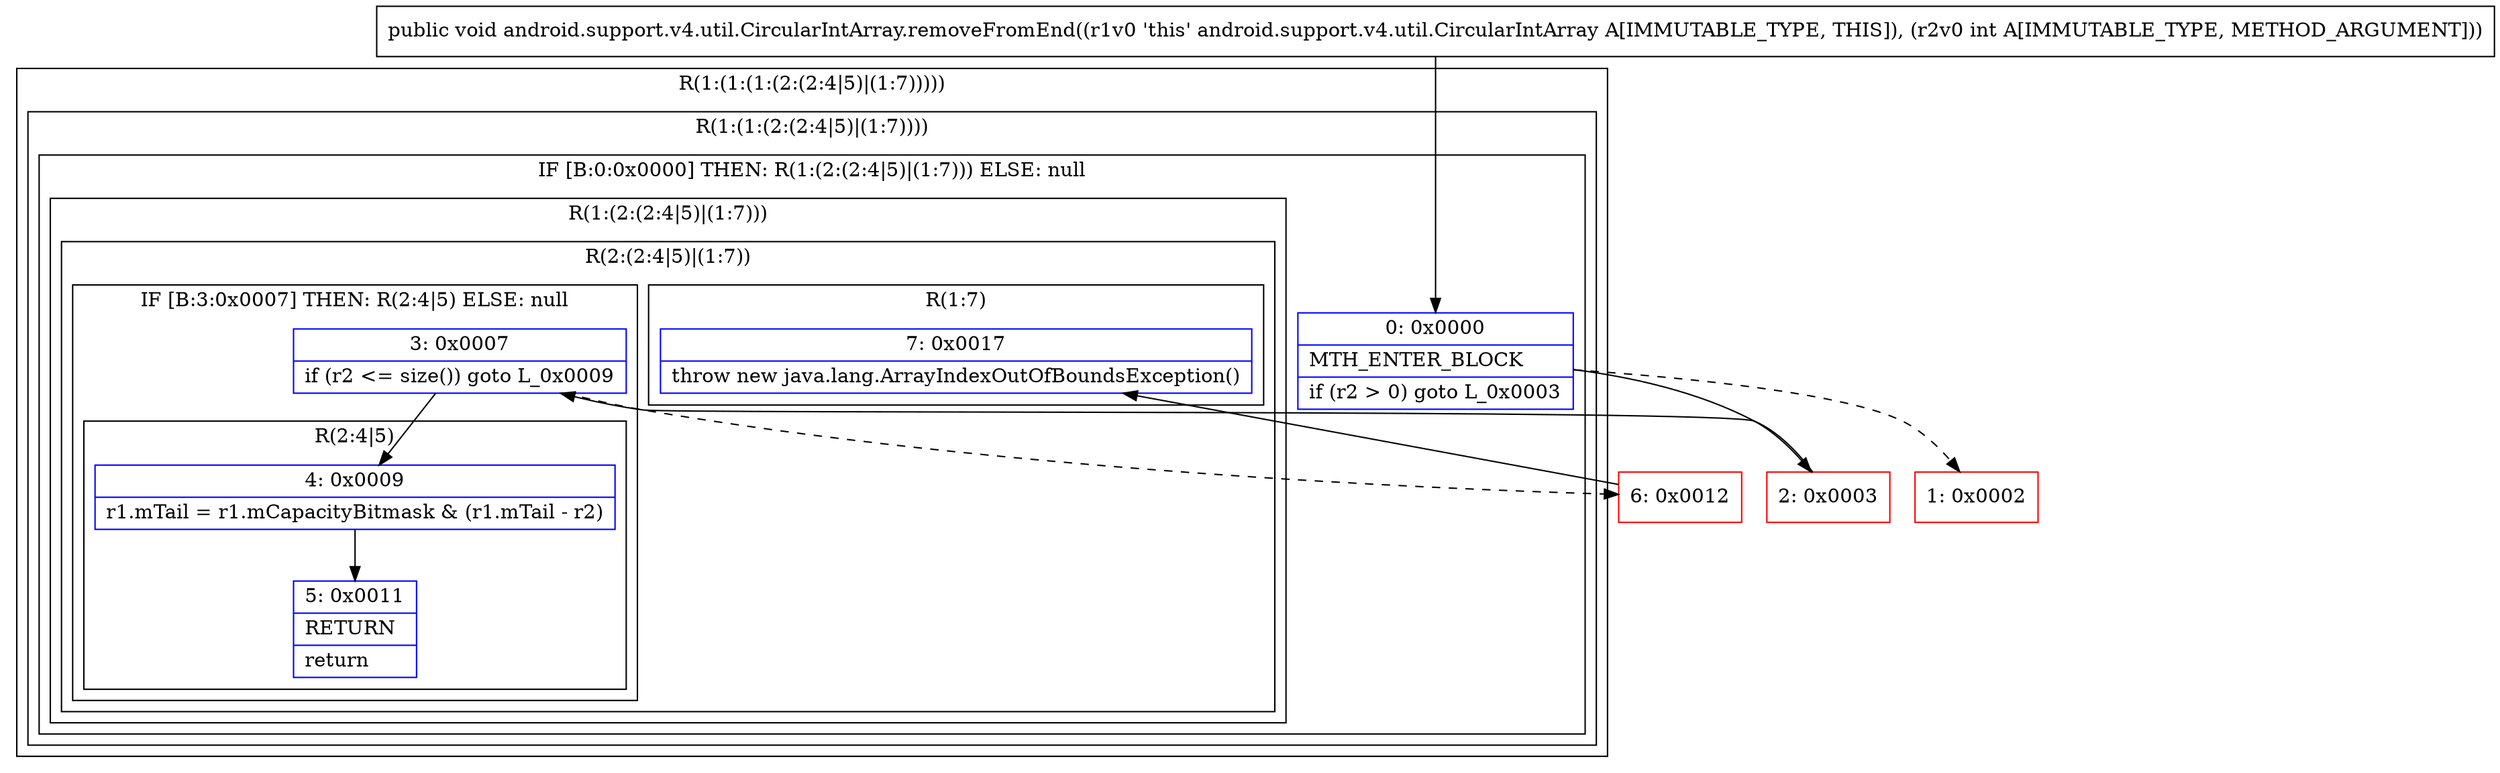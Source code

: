 digraph "CFG forandroid.support.v4.util.CircularIntArray.removeFromEnd(I)V" {
subgraph cluster_Region_943535794 {
label = "R(1:(1:(1:(2:(2:4|5)|(1:7)))))";
node [shape=record,color=blue];
subgraph cluster_Region_1960827888 {
label = "R(1:(1:(2:(2:4|5)|(1:7))))";
node [shape=record,color=blue];
subgraph cluster_IfRegion_1819162372 {
label = "IF [B:0:0x0000] THEN: R(1:(2:(2:4|5)|(1:7))) ELSE: null";
node [shape=record,color=blue];
Node_0 [shape=record,label="{0\:\ 0x0000|MTH_ENTER_BLOCK\l|if (r2 \> 0) goto L_0x0003\l}"];
subgraph cluster_Region_1602155731 {
label = "R(1:(2:(2:4|5)|(1:7)))";
node [shape=record,color=blue];
subgraph cluster_Region_245874984 {
label = "R(2:(2:4|5)|(1:7))";
node [shape=record,color=blue];
subgraph cluster_IfRegion_78482263 {
label = "IF [B:3:0x0007] THEN: R(2:4|5) ELSE: null";
node [shape=record,color=blue];
Node_3 [shape=record,label="{3\:\ 0x0007|if (r2 \<= size()) goto L_0x0009\l}"];
subgraph cluster_Region_434526929 {
label = "R(2:4|5)";
node [shape=record,color=blue];
Node_4 [shape=record,label="{4\:\ 0x0009|r1.mTail = r1.mCapacityBitmask & (r1.mTail \- r2)\l}"];
Node_5 [shape=record,label="{5\:\ 0x0011|RETURN\l|return\l}"];
}
}
subgraph cluster_Region_823586130 {
label = "R(1:7)";
node [shape=record,color=blue];
Node_7 [shape=record,label="{7\:\ 0x0017|throw new java.lang.ArrayIndexOutOfBoundsException()\l}"];
}
}
}
}
}
}
Node_1 [shape=record,color=red,label="{1\:\ 0x0002}"];
Node_2 [shape=record,color=red,label="{2\:\ 0x0003}"];
Node_6 [shape=record,color=red,label="{6\:\ 0x0012}"];
MethodNode[shape=record,label="{public void android.support.v4.util.CircularIntArray.removeFromEnd((r1v0 'this' android.support.v4.util.CircularIntArray A[IMMUTABLE_TYPE, THIS]), (r2v0 int A[IMMUTABLE_TYPE, METHOD_ARGUMENT])) }"];
MethodNode -> Node_0;
Node_0 -> Node_1[style=dashed];
Node_0 -> Node_2;
Node_3 -> Node_4;
Node_3 -> Node_6[style=dashed];
Node_4 -> Node_5;
Node_2 -> Node_3;
Node_6 -> Node_7;
}

